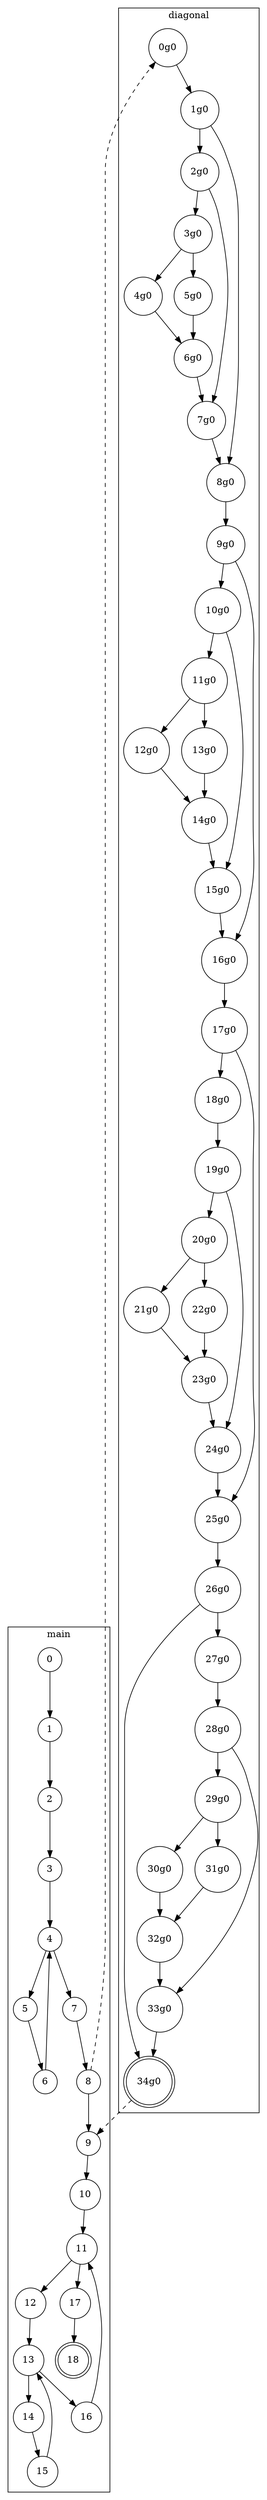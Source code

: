 digraph CFG{
	subgraph cluster_0{
		node [shape = doublecircle] "18";
		node [shape = circle];
		label = "main";
		color=black
		"0" -> "1"; /*exprStmt*/
		"1" -> "2"; /*exprStmt*/
		"2" -> "3"; /*beforeloop*/
		"3" -> "4"; /*loop*/
		"4" -> "5"; /*exprStmt*/
		"5" -> "6"; /*loopend*/
		"6" -> "4"; /*loopend*/
		"4" -> "7"; /*exprStmt*/
		"7" -> "8"; /*exprStmt*/
		"8" -> "9"; /*exprStmt*/
		"9" -> "10"; /*beforeloop*/
		"10" -> "11"; /*loop*/
		"11" -> "12"; /*beforeloop*/
		"12" -> "13"; /*loop*/
		"13" -> "14"; /*exprStmt*/
		"14" -> "15"; /*loopend*/
		"15" -> "13"; /*loopend*/
		"13" -> "16"; /*loopend*/
		"16" -> "11"; /*loopend*/
		"11" -> "17"; /*exprStmt*/
		"17" -> "18"; /*exprStmt*/
	}
	subgraph cluster_1{
		node [shape = doublecircle] "34g0";
		node [shape = circle];
		label = "diagonal";
		color=black
		"0g0" -> "1g0"; /*if*/
		"1g0" -> "2g0"; /*if*/
		"2g0" -> "3g0"; /*if*/
		"3g0" -> "4g0"; /*then*/
		"3g0" -> "5g0"; /*else*/
		"4g0" -> "6g0"; /*ifend*/
		"5g0" -> "6g0"; /*ifend*/
		"6g0" -> "7g0"; /*ifend*/
		"2g0" -> "7g0";/*ifend*/
		"7g0" -> "8g0"; /*ifend*/
		"1g0" -> "8g0";/*ifend*/
		"8g0" -> "9g0"; /*if*/
		"9g0" -> "10g0"; /*if*/
		"10g0" -> "11g0"; /*if*/
		"11g0" -> "12g0"; /*then*/
		"11g0" -> "13g0"; /*else*/
		"12g0" -> "14g0"; /*ifend*/
		"13g0" -> "14g0"; /*ifend*/
		"14g0" -> "15g0"; /*ifend*/
		"10g0" -> "15g0";/*ifend*/
		"15g0" -> "16g0"; /*ifend*/
		"9g0" -> "16g0";/*ifend*/
		"16g0" -> "17g0"; /*if*/
		"17g0" -> "18g0"; /*then*/
		"18g0" -> "19g0"; /*if*/
		"19g0" -> "20g0"; /*if*/
		"20g0" -> "21g0"; /*then*/
		"20g0" -> "22g0"; /*else*/
		"21g0" -> "23g0"; /*ifend*/
		"22g0" -> "23g0"; /*ifend*/
		"23g0" -> "24g0"; /*ifend*/
		"19g0" -> "24g0";/*ifend*/
		"24g0" -> "25g0"; /*ifend*/
		"17g0" -> "25g0";/*ifend*/
		"25g0" -> "26g0"; /*if*/
		"26g0" -> "27g0"; /*then*/
		"27g0" -> "28g0"; /*if*/
		"28g0" -> "29g0"; /*if*/
		"29g0" -> "30g0"; /*then*/
		"29g0" -> "31g0"; /*else*/
		"30g0" -> "32g0"; /*ifend*/
		"31g0" -> "32g0"; /*ifend*/
		"32g0" -> "33g0"; /*ifend*/
		"28g0" -> "33g0";/*ifend*/
		"33g0" -> "34g0"; /*ifend*/
		"26g0" -> "34g0";/*ifend*/
	}
	"8" -> "0g0" [ style=dashed ];
	"34g0" -> "9" [ style=dashed ];
}